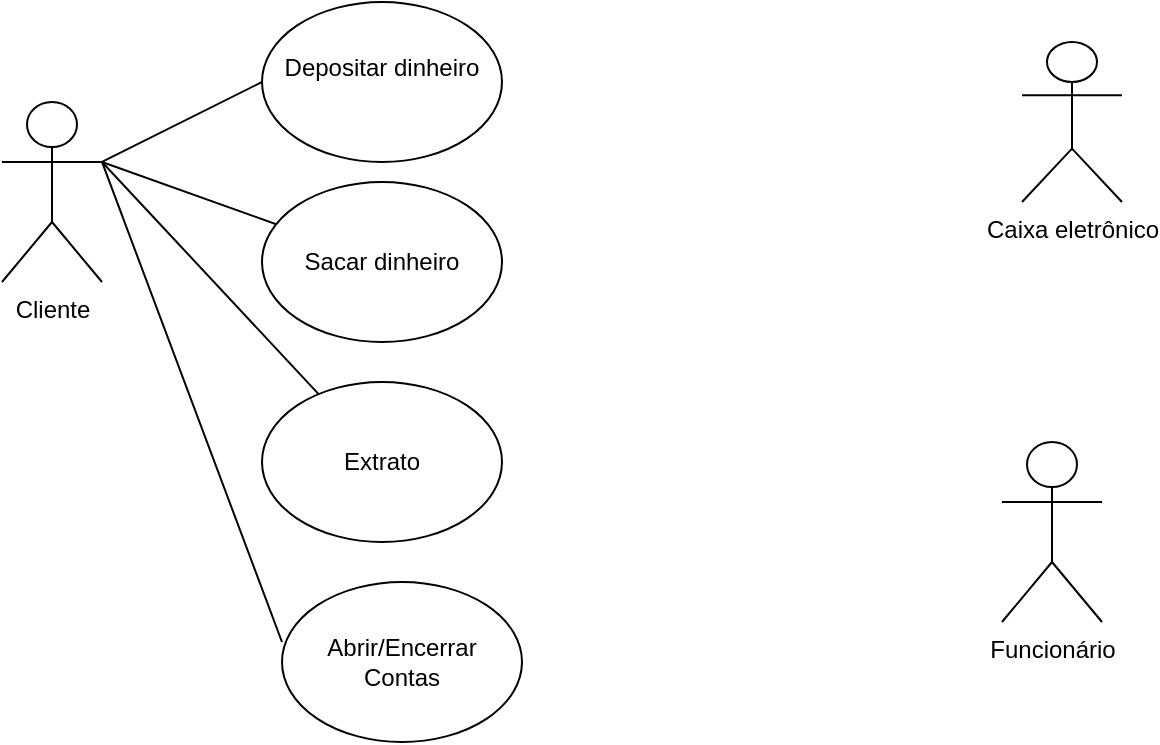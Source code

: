 <mxfile version="21.0.10" type="github">
  <diagram name="Página-1" id="_KPFBT8-mEbaDxsC7dNX">
    <mxGraphModel dx="1434" dy="739" grid="1" gridSize="10" guides="1" tooltips="1" connect="1" arrows="1" fold="1" page="1" pageScale="1" pageWidth="827" pageHeight="1169" math="0" shadow="0">
      <root>
        <mxCell id="0" />
        <mxCell id="1" parent="0" />
        <mxCell id="v4VnuIy9dbqW5Z2jCwXM-1" value="Cliente" style="shape=umlActor;verticalLabelPosition=bottom;verticalAlign=top;html=1;outlineConnect=0;" vertex="1" parent="1">
          <mxGeometry x="80" y="90" width="50" height="90" as="geometry" />
        </mxCell>
        <mxCell id="v4VnuIy9dbqW5Z2jCwXM-2" value="Funcionário" style="shape=umlActor;verticalLabelPosition=bottom;verticalAlign=top;html=1;outlineConnect=0;" vertex="1" parent="1">
          <mxGeometry x="580" y="260" width="50" height="90" as="geometry" />
        </mxCell>
        <mxCell id="v4VnuIy9dbqW5Z2jCwXM-5" value="&lt;div&gt;Caixa eletrônico &lt;br&gt;&lt;/div&gt;&lt;div&gt;&lt;br&gt;&lt;/div&gt;" style="shape=umlActor;verticalLabelPosition=bottom;verticalAlign=top;html=1;outlineConnect=0;" vertex="1" parent="1">
          <mxGeometry x="590" y="60" width="50" height="80" as="geometry" />
        </mxCell>
        <mxCell id="v4VnuIy9dbqW5Z2jCwXM-7" value="&lt;div&gt;Depositar dinheiro&lt;br&gt;&lt;/div&gt;&lt;div&gt;&lt;br&gt;&lt;/div&gt;" style="ellipse;whiteSpace=wrap;html=1;" vertex="1" parent="1">
          <mxGeometry x="210" y="40" width="120" height="80" as="geometry" />
        </mxCell>
        <mxCell id="v4VnuIy9dbqW5Z2jCwXM-8" value="&lt;div&gt;Abrir/Encerrar &lt;br&gt;&lt;/div&gt;&lt;div&gt;Contas&lt;br&gt;&lt;/div&gt;" style="ellipse;whiteSpace=wrap;html=1;" vertex="1" parent="1">
          <mxGeometry x="220" y="330" width="120" height="80" as="geometry" />
        </mxCell>
        <mxCell id="v4VnuIy9dbqW5Z2jCwXM-13" value="" style="endArrow=none;html=1;rounded=0;exitX=1;exitY=0.333;exitDx=0;exitDy=0;exitPerimeter=0;entryX=0;entryY=0.5;entryDx=0;entryDy=0;" edge="1" parent="1" source="v4VnuIy9dbqW5Z2jCwXM-1" target="v4VnuIy9dbqW5Z2jCwXM-7">
          <mxGeometry width="50" height="50" relative="1" as="geometry">
            <mxPoint x="390" y="280" as="sourcePoint" />
            <mxPoint x="440" y="230" as="targetPoint" />
          </mxGeometry>
        </mxCell>
        <mxCell id="v4VnuIy9dbqW5Z2jCwXM-14" value="" style="endArrow=none;html=1;rounded=0;exitX=1;exitY=0.333;exitDx=0;exitDy=0;exitPerimeter=0;entryX=0;entryY=0.375;entryDx=0;entryDy=0;entryPerimeter=0;" edge="1" parent="1" source="v4VnuIy9dbqW5Z2jCwXM-1" target="v4VnuIy9dbqW5Z2jCwXM-8">
          <mxGeometry width="50" height="50" relative="1" as="geometry">
            <mxPoint x="170" y="300" as="sourcePoint" />
            <mxPoint x="220" y="250" as="targetPoint" />
          </mxGeometry>
        </mxCell>
        <mxCell id="v4VnuIy9dbqW5Z2jCwXM-17" value="Sacar dinheiro" style="ellipse;whiteSpace=wrap;html=1;" vertex="1" parent="1">
          <mxGeometry x="210" y="130" width="120" height="80" as="geometry" />
        </mxCell>
        <mxCell id="v4VnuIy9dbqW5Z2jCwXM-18" value="Extrato" style="ellipse;whiteSpace=wrap;html=1;" vertex="1" parent="1">
          <mxGeometry x="210" y="230" width="120" height="80" as="geometry" />
        </mxCell>
        <mxCell id="v4VnuIy9dbqW5Z2jCwXM-19" value="" style="endArrow=none;html=1;rounded=0;" edge="1" parent="1" target="v4VnuIy9dbqW5Z2jCwXM-17">
          <mxGeometry width="50" height="50" relative="1" as="geometry">
            <mxPoint x="130" y="120" as="sourcePoint" />
            <mxPoint x="210" y="100" as="targetPoint" />
          </mxGeometry>
        </mxCell>
        <mxCell id="v4VnuIy9dbqW5Z2jCwXM-20" value="" style="endArrow=none;html=1;rounded=0;" edge="1" parent="1" target="v4VnuIy9dbqW5Z2jCwXM-18">
          <mxGeometry width="50" height="50" relative="1" as="geometry">
            <mxPoint x="130" y="120" as="sourcePoint" />
            <mxPoint x="220" y="200" as="targetPoint" />
          </mxGeometry>
        </mxCell>
      </root>
    </mxGraphModel>
  </diagram>
</mxfile>
